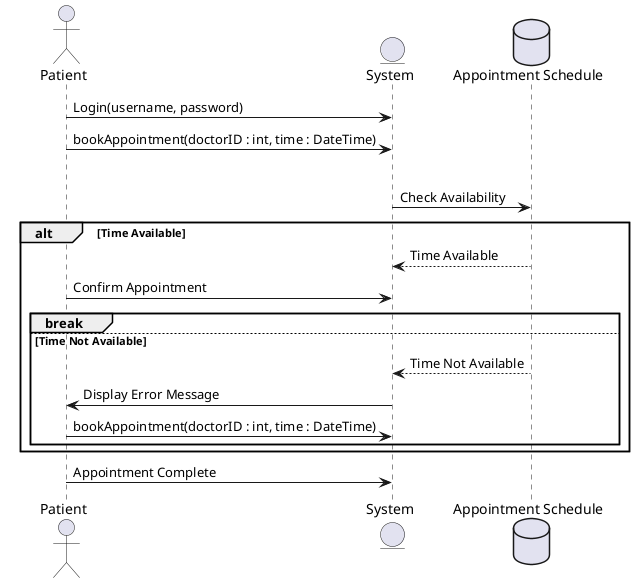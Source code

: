 @startuml

actor "Patient" as Patient
entity "System" as System
database "Appointment Schedule" as Schedule

Patient -> System : Login(username, password)
Patient -> System : bookAppointment(doctorID : int, time : DateTime)
loop Selection of Appointment Date and Time
    System -> Schedule : Check Availability
    alt Time Available
        Schedule --> System : Time Available
        Patient -> System : Confirm Appointment
        break
    else Time Not Available
        Schedule --> System : Time Not Available
        System -> Patient : Display Error Message
        Patient -> System : bookAppointment(doctorID : int, time : DateTime)
    end
end
Patient -> System : Appointment Complete

@enduml
